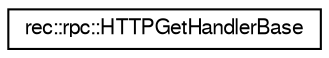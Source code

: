 digraph "Graphical Class Hierarchy"
{
  edge [fontname="FreeSans",fontsize="10",labelfontname="FreeSans",labelfontsize="10"];
  node [fontname="FreeSans",fontsize="10",shape=record];
  rankdir="LR";
  Node1 [label="rec::rpc::HTTPGetHandlerBase",height=0.2,width=0.4,color="black", fillcolor="white", style="filled",URL="$a00007.html",tooltip="HTTP GET handler interface. "];
}
